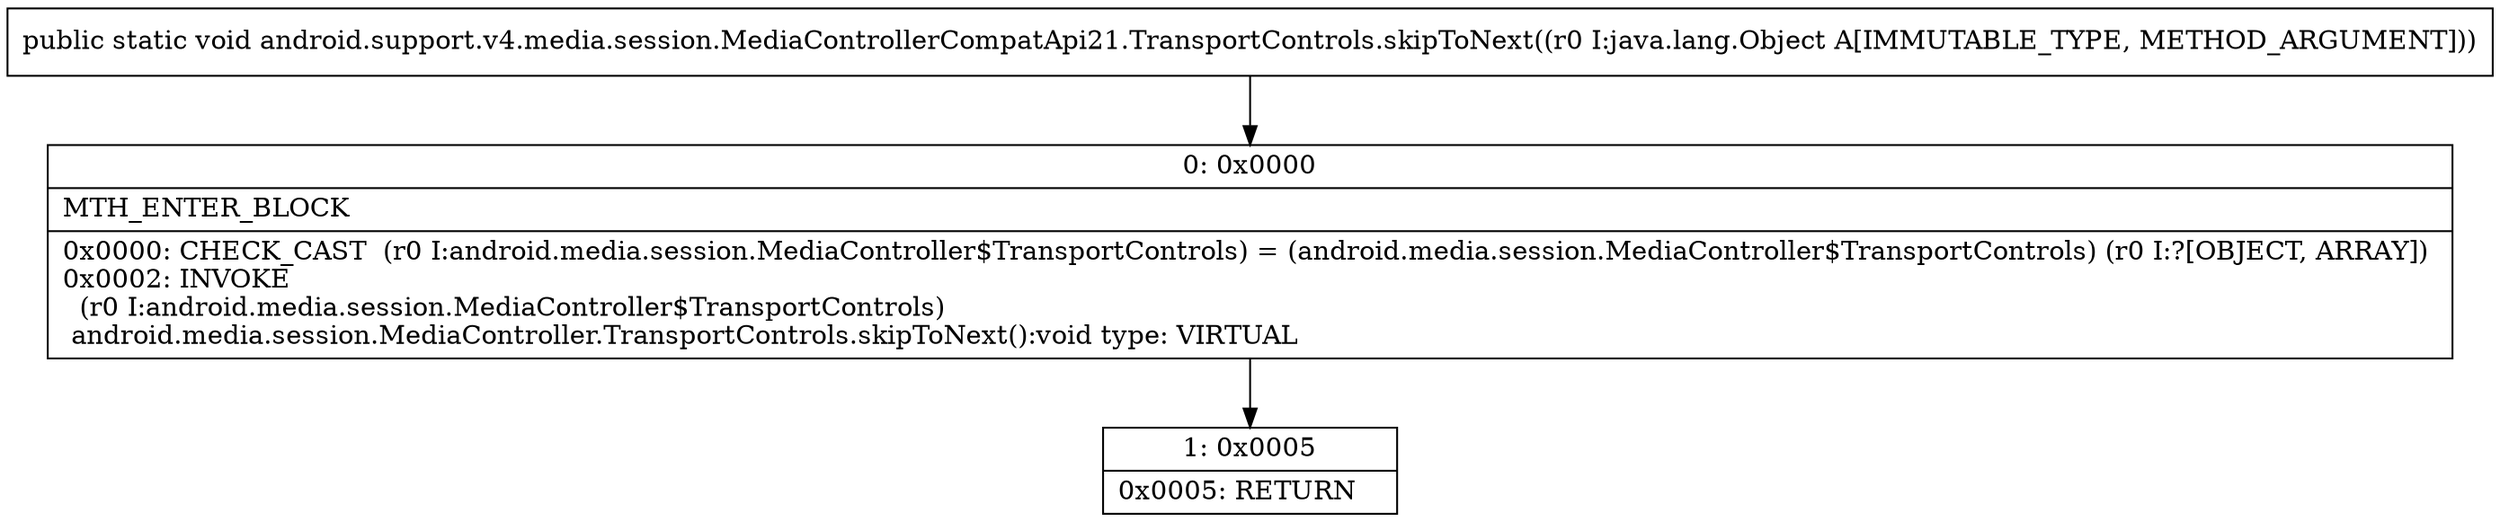 digraph "CFG forandroid.support.v4.media.session.MediaControllerCompatApi21.TransportControls.skipToNext(Ljava\/lang\/Object;)V" {
Node_0 [shape=record,label="{0\:\ 0x0000|MTH_ENTER_BLOCK\l|0x0000: CHECK_CAST  (r0 I:android.media.session.MediaController$TransportControls) = (android.media.session.MediaController$TransportControls) (r0 I:?[OBJECT, ARRAY]) \l0x0002: INVOKE  \l  (r0 I:android.media.session.MediaController$TransportControls)\l android.media.session.MediaController.TransportControls.skipToNext():void type: VIRTUAL \l}"];
Node_1 [shape=record,label="{1\:\ 0x0005|0x0005: RETURN   \l}"];
MethodNode[shape=record,label="{public static void android.support.v4.media.session.MediaControllerCompatApi21.TransportControls.skipToNext((r0 I:java.lang.Object A[IMMUTABLE_TYPE, METHOD_ARGUMENT])) }"];
MethodNode -> Node_0;
Node_0 -> Node_1;
}

